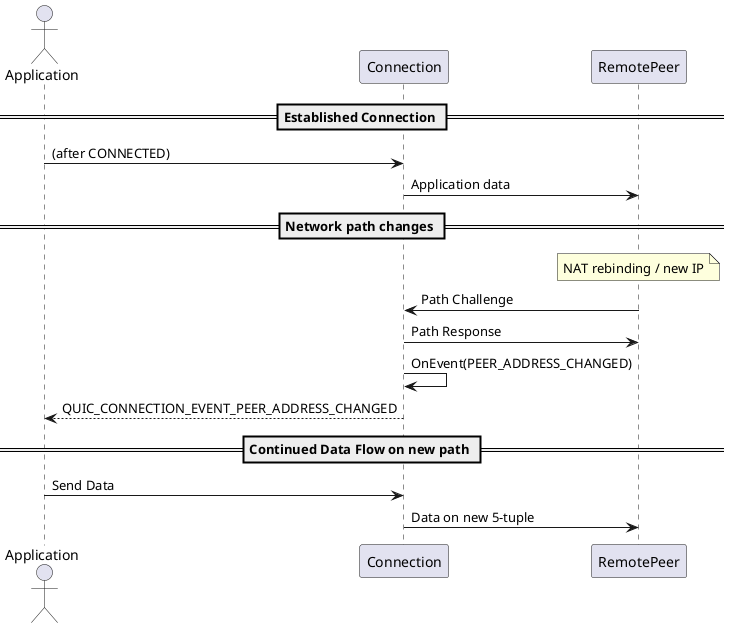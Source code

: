 @startuml
actor Application
participant Connection as C
participant RemotePeer as S

== Established Connection ==
Application -> C : (after CONNECTED)
C -> S : Application data

== Network path changes ==
note over S: NAT rebinding / new IP
S -> C : Path Challenge
C -> S : Path Response
C -> C : OnEvent(PEER_ADDRESS_CHANGED)
C --> Application : QUIC_CONNECTION_EVENT_PEER_ADDRESS_CHANGED

== Continued Data Flow on new path ==
Application -> C : Send Data
C -> S : Data on new 5-tuple
@enduml
